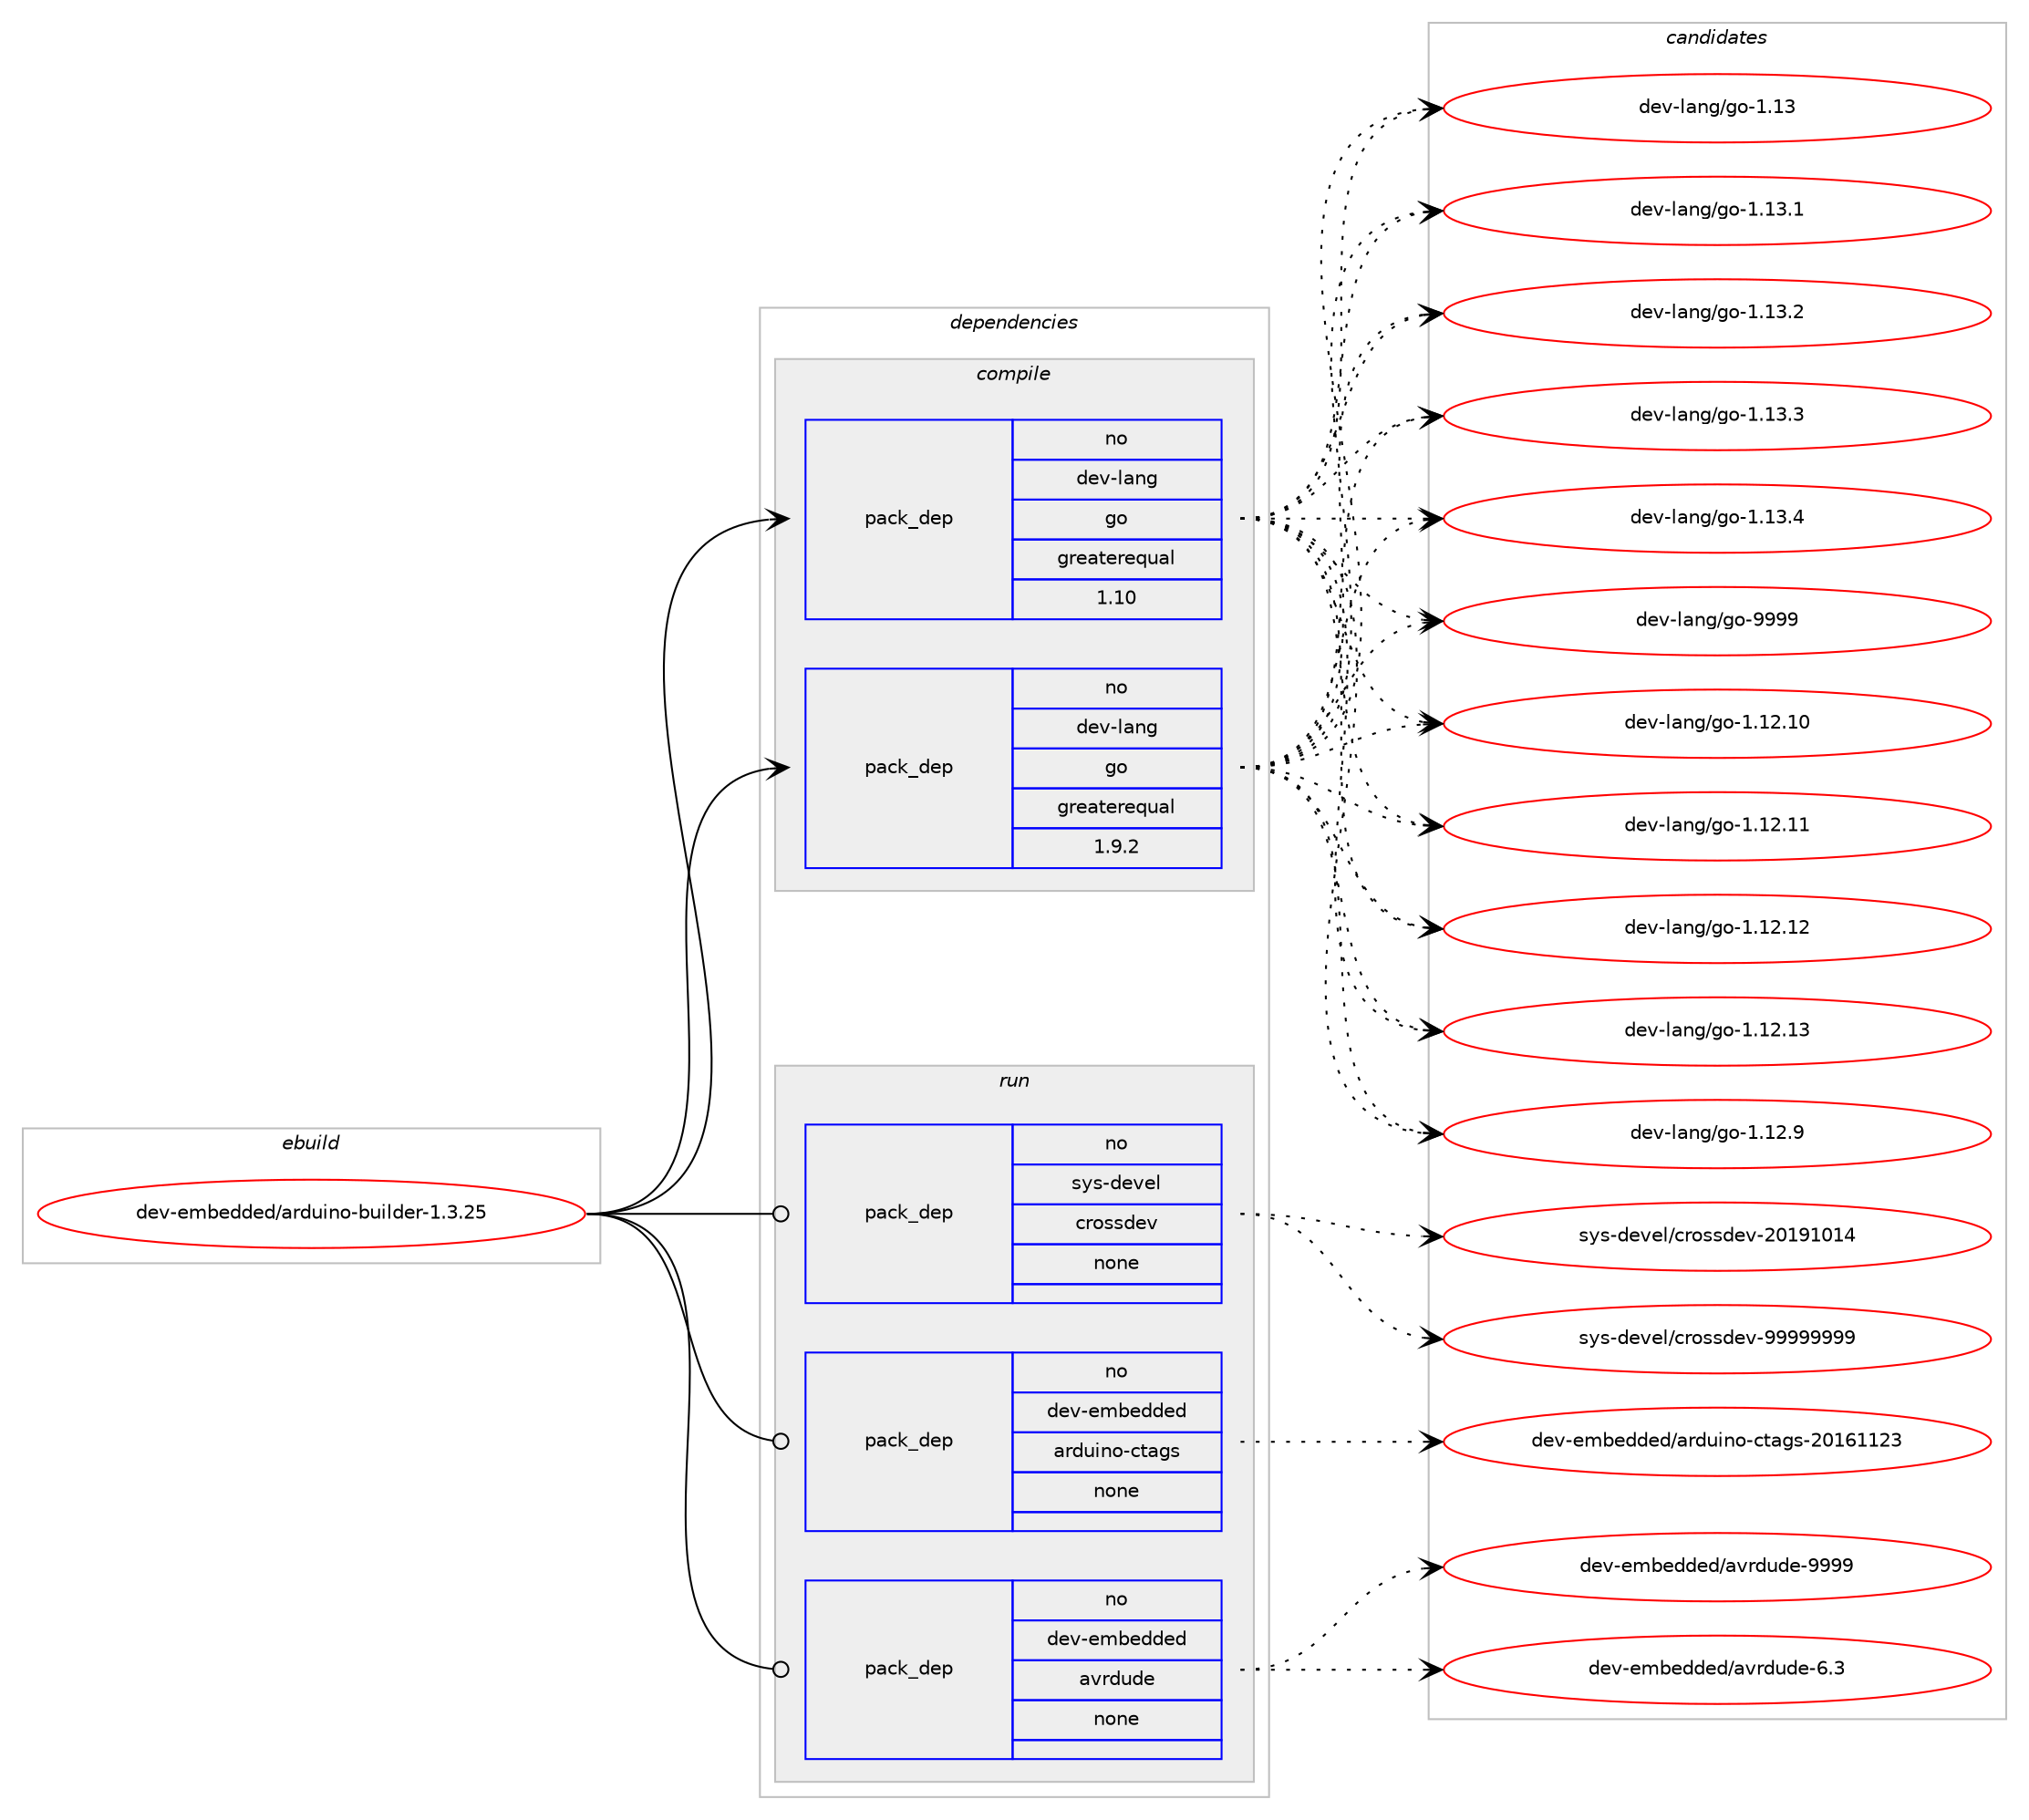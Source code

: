 digraph prolog {

# *************
# Graph options
# *************

newrank=true;
concentrate=true;
compound=true;
graph [rankdir=LR,fontname=Helvetica,fontsize=10,ranksep=1.5];#, ranksep=2.5, nodesep=0.2];
edge  [arrowhead=vee];
node  [fontname=Helvetica,fontsize=10];

# **********
# The ebuild
# **********

subgraph cluster_leftcol {
color=gray;
rank=same;
label=<<i>ebuild</i>>;
id [label="dev-embedded/arduino-builder-1.3.25", color=red, width=4, href="../dev-embedded/arduino-builder-1.3.25.svg"];
}

# ****************
# The dependencies
# ****************

subgraph cluster_midcol {
color=gray;
label=<<i>dependencies</i>>;
subgraph cluster_compile {
fillcolor="#eeeeee";
style=filled;
label=<<i>compile</i>>;
subgraph pack389859 {
dependency523954 [label=<<TABLE BORDER="0" CELLBORDER="1" CELLSPACING="0" CELLPADDING="4" WIDTH="220"><TR><TD ROWSPAN="6" CELLPADDING="30">pack_dep</TD></TR><TR><TD WIDTH="110">no</TD></TR><TR><TD>dev-lang</TD></TR><TR><TD>go</TD></TR><TR><TD>greaterequal</TD></TR><TR><TD>1.10</TD></TR></TABLE>>, shape=none, color=blue];
}
id:e -> dependency523954:w [weight=20,style="solid",arrowhead="vee"];
subgraph pack389860 {
dependency523955 [label=<<TABLE BORDER="0" CELLBORDER="1" CELLSPACING="0" CELLPADDING="4" WIDTH="220"><TR><TD ROWSPAN="6" CELLPADDING="30">pack_dep</TD></TR><TR><TD WIDTH="110">no</TD></TR><TR><TD>dev-lang</TD></TR><TR><TD>go</TD></TR><TR><TD>greaterequal</TD></TR><TR><TD>1.9.2</TD></TR></TABLE>>, shape=none, color=blue];
}
id:e -> dependency523955:w [weight=20,style="solid",arrowhead="vee"];
}
subgraph cluster_compileandrun {
fillcolor="#eeeeee";
style=filled;
label=<<i>compile and run</i>>;
}
subgraph cluster_run {
fillcolor="#eeeeee";
style=filled;
label=<<i>run</i>>;
subgraph pack389861 {
dependency523956 [label=<<TABLE BORDER="0" CELLBORDER="1" CELLSPACING="0" CELLPADDING="4" WIDTH="220"><TR><TD ROWSPAN="6" CELLPADDING="30">pack_dep</TD></TR><TR><TD WIDTH="110">no</TD></TR><TR><TD>dev-embedded</TD></TR><TR><TD>arduino-ctags</TD></TR><TR><TD>none</TD></TR><TR><TD></TD></TR></TABLE>>, shape=none, color=blue];
}
id:e -> dependency523956:w [weight=20,style="solid",arrowhead="odot"];
subgraph pack389862 {
dependency523957 [label=<<TABLE BORDER="0" CELLBORDER="1" CELLSPACING="0" CELLPADDING="4" WIDTH="220"><TR><TD ROWSPAN="6" CELLPADDING="30">pack_dep</TD></TR><TR><TD WIDTH="110">no</TD></TR><TR><TD>dev-embedded</TD></TR><TR><TD>avrdude</TD></TR><TR><TD>none</TD></TR><TR><TD></TD></TR></TABLE>>, shape=none, color=blue];
}
id:e -> dependency523957:w [weight=20,style="solid",arrowhead="odot"];
subgraph pack389863 {
dependency523958 [label=<<TABLE BORDER="0" CELLBORDER="1" CELLSPACING="0" CELLPADDING="4" WIDTH="220"><TR><TD ROWSPAN="6" CELLPADDING="30">pack_dep</TD></TR><TR><TD WIDTH="110">no</TD></TR><TR><TD>sys-devel</TD></TR><TR><TD>crossdev</TD></TR><TR><TD>none</TD></TR><TR><TD></TD></TR></TABLE>>, shape=none, color=blue];
}
id:e -> dependency523958:w [weight=20,style="solid",arrowhead="odot"];
}
}

# **************
# The candidates
# **************

subgraph cluster_choices {
rank=same;
color=gray;
label=<<i>candidates</i>>;

subgraph choice389859 {
color=black;
nodesep=1;
choice1001011184510897110103471031114549464950464948 [label="dev-lang/go-1.12.10", color=red, width=4,href="../dev-lang/go-1.12.10.svg"];
choice1001011184510897110103471031114549464950464949 [label="dev-lang/go-1.12.11", color=red, width=4,href="../dev-lang/go-1.12.11.svg"];
choice1001011184510897110103471031114549464950464950 [label="dev-lang/go-1.12.12", color=red, width=4,href="../dev-lang/go-1.12.12.svg"];
choice1001011184510897110103471031114549464950464951 [label="dev-lang/go-1.12.13", color=red, width=4,href="../dev-lang/go-1.12.13.svg"];
choice10010111845108971101034710311145494649504657 [label="dev-lang/go-1.12.9", color=red, width=4,href="../dev-lang/go-1.12.9.svg"];
choice1001011184510897110103471031114549464951 [label="dev-lang/go-1.13", color=red, width=4,href="../dev-lang/go-1.13.svg"];
choice10010111845108971101034710311145494649514649 [label="dev-lang/go-1.13.1", color=red, width=4,href="../dev-lang/go-1.13.1.svg"];
choice10010111845108971101034710311145494649514650 [label="dev-lang/go-1.13.2", color=red, width=4,href="../dev-lang/go-1.13.2.svg"];
choice10010111845108971101034710311145494649514651 [label="dev-lang/go-1.13.3", color=red, width=4,href="../dev-lang/go-1.13.3.svg"];
choice10010111845108971101034710311145494649514652 [label="dev-lang/go-1.13.4", color=red, width=4,href="../dev-lang/go-1.13.4.svg"];
choice1001011184510897110103471031114557575757 [label="dev-lang/go-9999", color=red, width=4,href="../dev-lang/go-9999.svg"];
dependency523954:e -> choice1001011184510897110103471031114549464950464948:w [style=dotted,weight="100"];
dependency523954:e -> choice1001011184510897110103471031114549464950464949:w [style=dotted,weight="100"];
dependency523954:e -> choice1001011184510897110103471031114549464950464950:w [style=dotted,weight="100"];
dependency523954:e -> choice1001011184510897110103471031114549464950464951:w [style=dotted,weight="100"];
dependency523954:e -> choice10010111845108971101034710311145494649504657:w [style=dotted,weight="100"];
dependency523954:e -> choice1001011184510897110103471031114549464951:w [style=dotted,weight="100"];
dependency523954:e -> choice10010111845108971101034710311145494649514649:w [style=dotted,weight="100"];
dependency523954:e -> choice10010111845108971101034710311145494649514650:w [style=dotted,weight="100"];
dependency523954:e -> choice10010111845108971101034710311145494649514651:w [style=dotted,weight="100"];
dependency523954:e -> choice10010111845108971101034710311145494649514652:w [style=dotted,weight="100"];
dependency523954:e -> choice1001011184510897110103471031114557575757:w [style=dotted,weight="100"];
}
subgraph choice389860 {
color=black;
nodesep=1;
choice1001011184510897110103471031114549464950464948 [label="dev-lang/go-1.12.10", color=red, width=4,href="../dev-lang/go-1.12.10.svg"];
choice1001011184510897110103471031114549464950464949 [label="dev-lang/go-1.12.11", color=red, width=4,href="../dev-lang/go-1.12.11.svg"];
choice1001011184510897110103471031114549464950464950 [label="dev-lang/go-1.12.12", color=red, width=4,href="../dev-lang/go-1.12.12.svg"];
choice1001011184510897110103471031114549464950464951 [label="dev-lang/go-1.12.13", color=red, width=4,href="../dev-lang/go-1.12.13.svg"];
choice10010111845108971101034710311145494649504657 [label="dev-lang/go-1.12.9", color=red, width=4,href="../dev-lang/go-1.12.9.svg"];
choice1001011184510897110103471031114549464951 [label="dev-lang/go-1.13", color=red, width=4,href="../dev-lang/go-1.13.svg"];
choice10010111845108971101034710311145494649514649 [label="dev-lang/go-1.13.1", color=red, width=4,href="../dev-lang/go-1.13.1.svg"];
choice10010111845108971101034710311145494649514650 [label="dev-lang/go-1.13.2", color=red, width=4,href="../dev-lang/go-1.13.2.svg"];
choice10010111845108971101034710311145494649514651 [label="dev-lang/go-1.13.3", color=red, width=4,href="../dev-lang/go-1.13.3.svg"];
choice10010111845108971101034710311145494649514652 [label="dev-lang/go-1.13.4", color=red, width=4,href="../dev-lang/go-1.13.4.svg"];
choice1001011184510897110103471031114557575757 [label="dev-lang/go-9999", color=red, width=4,href="../dev-lang/go-9999.svg"];
dependency523955:e -> choice1001011184510897110103471031114549464950464948:w [style=dotted,weight="100"];
dependency523955:e -> choice1001011184510897110103471031114549464950464949:w [style=dotted,weight="100"];
dependency523955:e -> choice1001011184510897110103471031114549464950464950:w [style=dotted,weight="100"];
dependency523955:e -> choice1001011184510897110103471031114549464950464951:w [style=dotted,weight="100"];
dependency523955:e -> choice10010111845108971101034710311145494649504657:w [style=dotted,weight="100"];
dependency523955:e -> choice1001011184510897110103471031114549464951:w [style=dotted,weight="100"];
dependency523955:e -> choice10010111845108971101034710311145494649514649:w [style=dotted,weight="100"];
dependency523955:e -> choice10010111845108971101034710311145494649514650:w [style=dotted,weight="100"];
dependency523955:e -> choice10010111845108971101034710311145494649514651:w [style=dotted,weight="100"];
dependency523955:e -> choice10010111845108971101034710311145494649514652:w [style=dotted,weight="100"];
dependency523955:e -> choice1001011184510897110103471031114557575757:w [style=dotted,weight="100"];
}
subgraph choice389861 {
color=black;
nodesep=1;
choice10010111845101109981011001001011004797114100117105110111459911697103115455048495449495051 [label="dev-embedded/arduino-ctags-20161123", color=red, width=4,href="../dev-embedded/arduino-ctags-20161123.svg"];
dependency523956:e -> choice10010111845101109981011001001011004797114100117105110111459911697103115455048495449495051:w [style=dotted,weight="100"];
}
subgraph choice389862 {
color=black;
nodesep=1;
choice1001011184510110998101100100101100479711811410011710010145544651 [label="dev-embedded/avrdude-6.3", color=red, width=4,href="../dev-embedded/avrdude-6.3.svg"];
choice100101118451011099810110010010110047971181141001171001014557575757 [label="dev-embedded/avrdude-9999", color=red, width=4,href="../dev-embedded/avrdude-9999.svg"];
dependency523957:e -> choice1001011184510110998101100100101100479711811410011710010145544651:w [style=dotted,weight="100"];
dependency523957:e -> choice100101118451011099810110010010110047971181141001171001014557575757:w [style=dotted,weight="100"];
}
subgraph choice389863 {
color=black;
nodesep=1;
choice115121115451001011181011084799114111115115100101118455048495749484952 [label="sys-devel/crossdev-20191014", color=red, width=4,href="../sys-devel/crossdev-20191014.svg"];
choice115121115451001011181011084799114111115115100101118455757575757575757 [label="sys-devel/crossdev-99999999", color=red, width=4,href="../sys-devel/crossdev-99999999.svg"];
dependency523958:e -> choice115121115451001011181011084799114111115115100101118455048495749484952:w [style=dotted,weight="100"];
dependency523958:e -> choice115121115451001011181011084799114111115115100101118455757575757575757:w [style=dotted,weight="100"];
}
}

}
